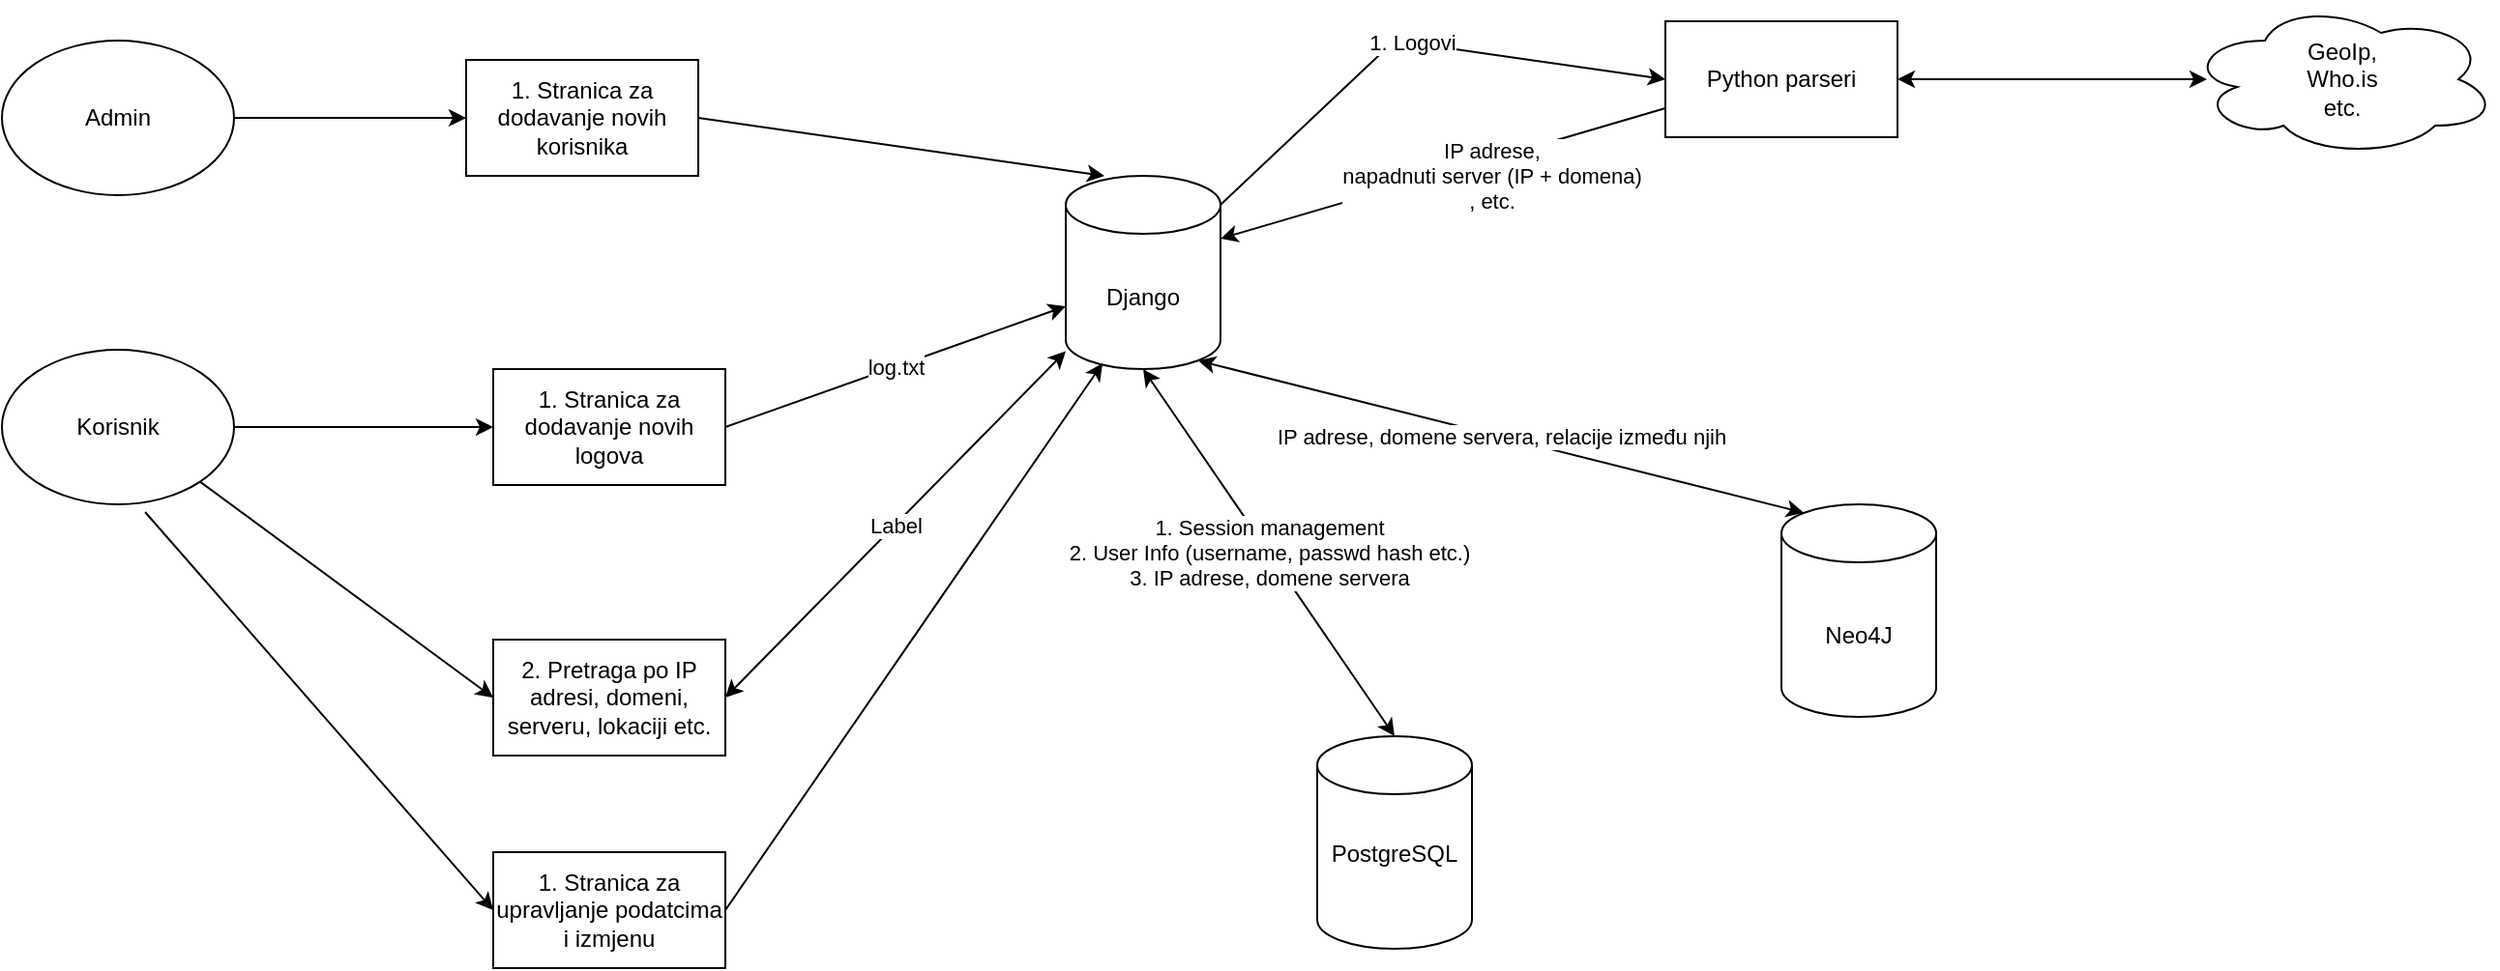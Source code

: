 <mxfile version="13.9.7" type="device"><diagram id="3mg2XNwbDXgmm8VQlodB" name="Page-1"><mxGraphModel dx="1422" dy="773" grid="1" gridSize="10" guides="1" tooltips="1" connect="1" arrows="1" fold="1" page="1" pageScale="1" pageWidth="827" pageHeight="1169" math="0" shadow="0"><root><mxCell id="0"/><mxCell id="1" parent="0"/><mxCell id="BUUJc3bYDLXZ28seT9YC-9" style="edgeStyle=orthogonalEdgeStyle;rounded=0;orthogonalLoop=1;jettySize=auto;html=1;exitX=1;exitY=0.5;exitDx=0;exitDy=0;entryX=0;entryY=0.5;entryDx=0;entryDy=0;" edge="1" parent="1" source="BUUJc3bYDLXZ28seT9YC-4" target="BUUJc3bYDLXZ28seT9YC-6"><mxGeometry relative="1" as="geometry"/></mxCell><mxCell id="BUUJc3bYDLXZ28seT9YC-4" value="Admin" style="ellipse;whiteSpace=wrap;html=1;" vertex="1" parent="1"><mxGeometry x="40" y="40" width="120" height="80" as="geometry"/></mxCell><mxCell id="BUUJc3bYDLXZ28seT9YC-10" style="edgeStyle=orthogonalEdgeStyle;rounded=0;orthogonalLoop=1;jettySize=auto;html=1;exitX=1;exitY=0.5;exitDx=0;exitDy=0;entryX=0;entryY=0.5;entryDx=0;entryDy=0;" edge="1" parent="1" source="BUUJc3bYDLXZ28seT9YC-5" target="BUUJc3bYDLXZ28seT9YC-7"><mxGeometry relative="1" as="geometry"/></mxCell><mxCell id="BUUJc3bYDLXZ28seT9YC-5" value="Korisnik" style="ellipse;whiteSpace=wrap;html=1;" vertex="1" parent="1"><mxGeometry x="40" y="200" width="120" height="80" as="geometry"/></mxCell><mxCell id="BUUJc3bYDLXZ28seT9YC-15" style="rounded=0;orthogonalLoop=1;jettySize=auto;html=1;exitX=1;exitY=0.5;exitDx=0;exitDy=0;entryX=0.25;entryY=0;entryDx=0;entryDy=0;" edge="1" parent="1" source="BUUJc3bYDLXZ28seT9YC-6" target="BUUJc3bYDLXZ28seT9YC-11"><mxGeometry relative="1" as="geometry"/></mxCell><mxCell id="BUUJc3bYDLXZ28seT9YC-6" value="1. Stranica za dodavanje novih korisnika" style="rounded=0;whiteSpace=wrap;html=1;" vertex="1" parent="1"><mxGeometry x="280" y="50" width="120" height="60" as="geometry"/></mxCell><mxCell id="BUUJc3bYDLXZ28seT9YC-16" value="&lt;div&gt;log.txt&lt;/div&gt;" style="rounded=0;orthogonalLoop=1;jettySize=auto;html=1;exitX=1;exitY=0.5;exitDx=0;exitDy=0;entryX=0;entryY=0;entryDx=0;entryDy=67.5;entryPerimeter=0;" edge="1" parent="1" source="BUUJc3bYDLXZ28seT9YC-7" target="BUUJc3bYDLXZ28seT9YC-11"><mxGeometry relative="1" as="geometry"/></mxCell><mxCell id="BUUJc3bYDLXZ28seT9YC-7" value="&lt;div&gt;1. Stranica za dodavanje novih logova&lt;/div&gt;" style="rounded=0;whiteSpace=wrap;html=1;" vertex="1" parent="1"><mxGeometry x="294" y="210" width="120" height="60" as="geometry"/></mxCell><mxCell id="BUUJc3bYDLXZ28seT9YC-30" value="1. Session management&lt;br&gt;&lt;div&gt;2. User Info (username, passwd hash etc.)&lt;/div&gt;&lt;div&gt;3. IP adrese, domene servera&lt;/div&gt;" style="rounded=0;orthogonalLoop=1;jettySize=auto;html=1;exitX=0.5;exitY=1;exitDx=0;exitDy=0;exitPerimeter=0;entryX=0.5;entryY=0;entryDx=0;entryDy=0;entryPerimeter=0;startArrow=classic;startFill=1;" edge="1" parent="1" source="BUUJc3bYDLXZ28seT9YC-11" target="BUUJc3bYDLXZ28seT9YC-26"><mxGeometry relative="1" as="geometry"/></mxCell><mxCell id="BUUJc3bYDLXZ28seT9YC-34" value="&lt;div&gt;1. Logovi&lt;/div&gt;" style="rounded=1;orthogonalLoop=1;jettySize=auto;html=1;exitX=1;exitY=0;exitDx=0;exitDy=15;exitPerimeter=0;entryX=0;entryY=0.5;entryDx=0;entryDy=0;" edge="1" parent="1" source="BUUJc3bYDLXZ28seT9YC-11" target="BUUJc3bYDLXZ28seT9YC-20"><mxGeometry relative="1" as="geometry"><mxPoint x="830" y="70" as="targetPoint"/><Array as="points"><mxPoint x="760" y="40"/></Array></mxGeometry></mxCell><mxCell id="BUUJc3bYDLXZ28seT9YC-37" value="&lt;div&gt;IP adrese, domene servera, relacije između njih&lt;br&gt;&lt;/div&gt;" style="edgeStyle=none;rounded=1;orthogonalLoop=1;jettySize=auto;html=1;exitX=0.855;exitY=1;exitDx=0;exitDy=-4.35;exitPerimeter=0;entryX=0.145;entryY=0;entryDx=0;entryDy=4.35;entryPerimeter=0;strokeColor=#000000;startArrow=classic;startFill=1;" edge="1" parent="1" source="BUUJc3bYDLXZ28seT9YC-11" target="BUUJc3bYDLXZ28seT9YC-28"><mxGeometry relative="1" as="geometry"/></mxCell><mxCell id="BUUJc3bYDLXZ28seT9YC-11" value="Django" style="shape=cylinder3;whiteSpace=wrap;html=1;boundedLbl=1;backgroundOutline=1;size=15;" vertex="1" parent="1"><mxGeometry x="590" y="110" width="80" height="100" as="geometry"/></mxCell><mxCell id="BUUJc3bYDLXZ28seT9YC-20" value="&lt;div&gt;Python parseri&lt;/div&gt;" style="rounded=0;whiteSpace=wrap;html=1;" vertex="1" parent="1"><mxGeometry x="900" y="30" width="120" height="60" as="geometry"/></mxCell><mxCell id="BUUJc3bYDLXZ28seT9YC-26" value="&lt;div&gt;PostgreSQL&lt;/div&gt;&lt;div&gt;&lt;br&gt;&lt;/div&gt;" style="shape=cylinder3;whiteSpace=wrap;html=1;boundedLbl=1;backgroundOutline=1;size=15;" vertex="1" parent="1"><mxGeometry x="720" y="400" width="80" height="110" as="geometry"/></mxCell><mxCell id="BUUJc3bYDLXZ28seT9YC-28" value="Neo4J" style="shape=cylinder3;whiteSpace=wrap;html=1;boundedLbl=1;backgroundOutline=1;size=15;" vertex="1" parent="1"><mxGeometry x="960" y="280" width="80" height="110" as="geometry"/></mxCell><mxCell id="BUUJc3bYDLXZ28seT9YC-39" value="&lt;div&gt;IP adrese,&lt;/div&gt;&lt;div&gt;napadnuti server (IP + domena)&lt;/div&gt;, etc." style="endArrow=classic;html=1;strokeColor=#000000;exitX=0;exitY=0.75;exitDx=0;exitDy=0;entryX=1;entryY=0;entryDx=0;entryDy=32.5;entryPerimeter=0;" edge="1" parent="1" source="BUUJc3bYDLXZ28seT9YC-20" target="BUUJc3bYDLXZ28seT9YC-11"><mxGeometry x="-0.197" y="8" width="50" height="50" relative="1" as="geometry"><mxPoint x="800" y="350" as="sourcePoint"/><mxPoint x="850" y="300" as="targetPoint"/><mxPoint as="offset"/></mxGeometry></mxCell><mxCell id="BUUJc3bYDLXZ28seT9YC-40" value="&lt;div&gt;GeoIp,&lt;/div&gt;&lt;div&gt; Who.is&lt;/div&gt;&lt;div&gt; etc.&lt;/div&gt;" style="ellipse;shape=cloud;whiteSpace=wrap;html=1;" vertex="1" parent="1"><mxGeometry x="1170" y="20" width="160" height="80" as="geometry"/></mxCell><mxCell id="BUUJc3bYDLXZ28seT9YC-41" value="" style="endArrow=classic;startArrow=classic;html=1;strokeColor=#000000;exitX=1;exitY=0.5;exitDx=0;exitDy=0;" edge="1" parent="1" source="BUUJc3bYDLXZ28seT9YC-20"><mxGeometry width="50" height="50" relative="1" as="geometry"><mxPoint x="800" y="350" as="sourcePoint"/><mxPoint x="1180" y="60" as="targetPoint"/></mxGeometry></mxCell><mxCell id="BUUJc3bYDLXZ28seT9YC-43" value="2. Pretraga po IP adresi, domeni, serveru, lokaciji etc." style="rounded=0;whiteSpace=wrap;html=1;" vertex="1" parent="1"><mxGeometry x="294" y="350" width="120" height="60" as="geometry"/></mxCell><mxCell id="BUUJc3bYDLXZ28seT9YC-44" value="" style="endArrow=classic;html=1;strokeColor=#000000;exitX=1;exitY=1;exitDx=0;exitDy=0;entryX=0;entryY=0.5;entryDx=0;entryDy=0;" edge="1" parent="1" source="BUUJc3bYDLXZ28seT9YC-5" target="BUUJc3bYDLXZ28seT9YC-43"><mxGeometry width="50" height="50" relative="1" as="geometry"><mxPoint x="690" y="350" as="sourcePoint"/><mxPoint x="740" y="300" as="targetPoint"/></mxGeometry></mxCell><mxCell id="BUUJc3bYDLXZ28seT9YC-45" value="" style="endArrow=classic;html=1;strokeColor=#000000;entryX=1;entryY=0.5;entryDx=0;entryDy=0;startArrow=classic;startFill=1;" edge="1" parent="1" source="BUUJc3bYDLXZ28seT9YC-11" target="BUUJc3bYDLXZ28seT9YC-43"><mxGeometry relative="1" as="geometry"><mxPoint x="670" y="320" as="sourcePoint"/><mxPoint x="770" y="320" as="targetPoint"/></mxGeometry></mxCell><mxCell id="BUUJc3bYDLXZ28seT9YC-46" value="Label" style="edgeLabel;resizable=0;html=1;align=center;verticalAlign=middle;" connectable="0" vertex="1" parent="BUUJc3bYDLXZ28seT9YC-45"><mxGeometry relative="1" as="geometry"/></mxCell><mxCell id="BUUJc3bYDLXZ28seT9YC-47" value="&lt;div&gt;1. Stranica za upravljanje podatcima i izmjenu&lt;br&gt;&lt;/div&gt;" style="rounded=0;whiteSpace=wrap;html=1;" vertex="1" parent="1"><mxGeometry x="294" y="460" width="120" height="60" as="geometry"/></mxCell><mxCell id="BUUJc3bYDLXZ28seT9YC-48" value="" style="endArrow=classic;html=1;strokeColor=#000000;exitX=0.617;exitY=1.05;exitDx=0;exitDy=0;exitPerimeter=0;entryX=0;entryY=0.5;entryDx=0;entryDy=0;" edge="1" parent="1" source="BUUJc3bYDLXZ28seT9YC-5" target="BUUJc3bYDLXZ28seT9YC-47"><mxGeometry width="50" height="50" relative="1" as="geometry"><mxPoint x="690" y="350" as="sourcePoint"/><mxPoint x="740" y="300" as="targetPoint"/></mxGeometry></mxCell><mxCell id="BUUJc3bYDLXZ28seT9YC-49" value="" style="endArrow=classic;html=1;strokeColor=#000000;entryX=0.238;entryY=0.97;entryDx=0;entryDy=0;entryPerimeter=0;" edge="1" parent="1" target="BUUJc3bYDLXZ28seT9YC-11"><mxGeometry width="50" height="50" relative="1" as="geometry"><mxPoint x="414" y="490" as="sourcePoint"/><mxPoint x="464" y="440" as="targetPoint"/></mxGeometry></mxCell></root></mxGraphModel></diagram></mxfile>